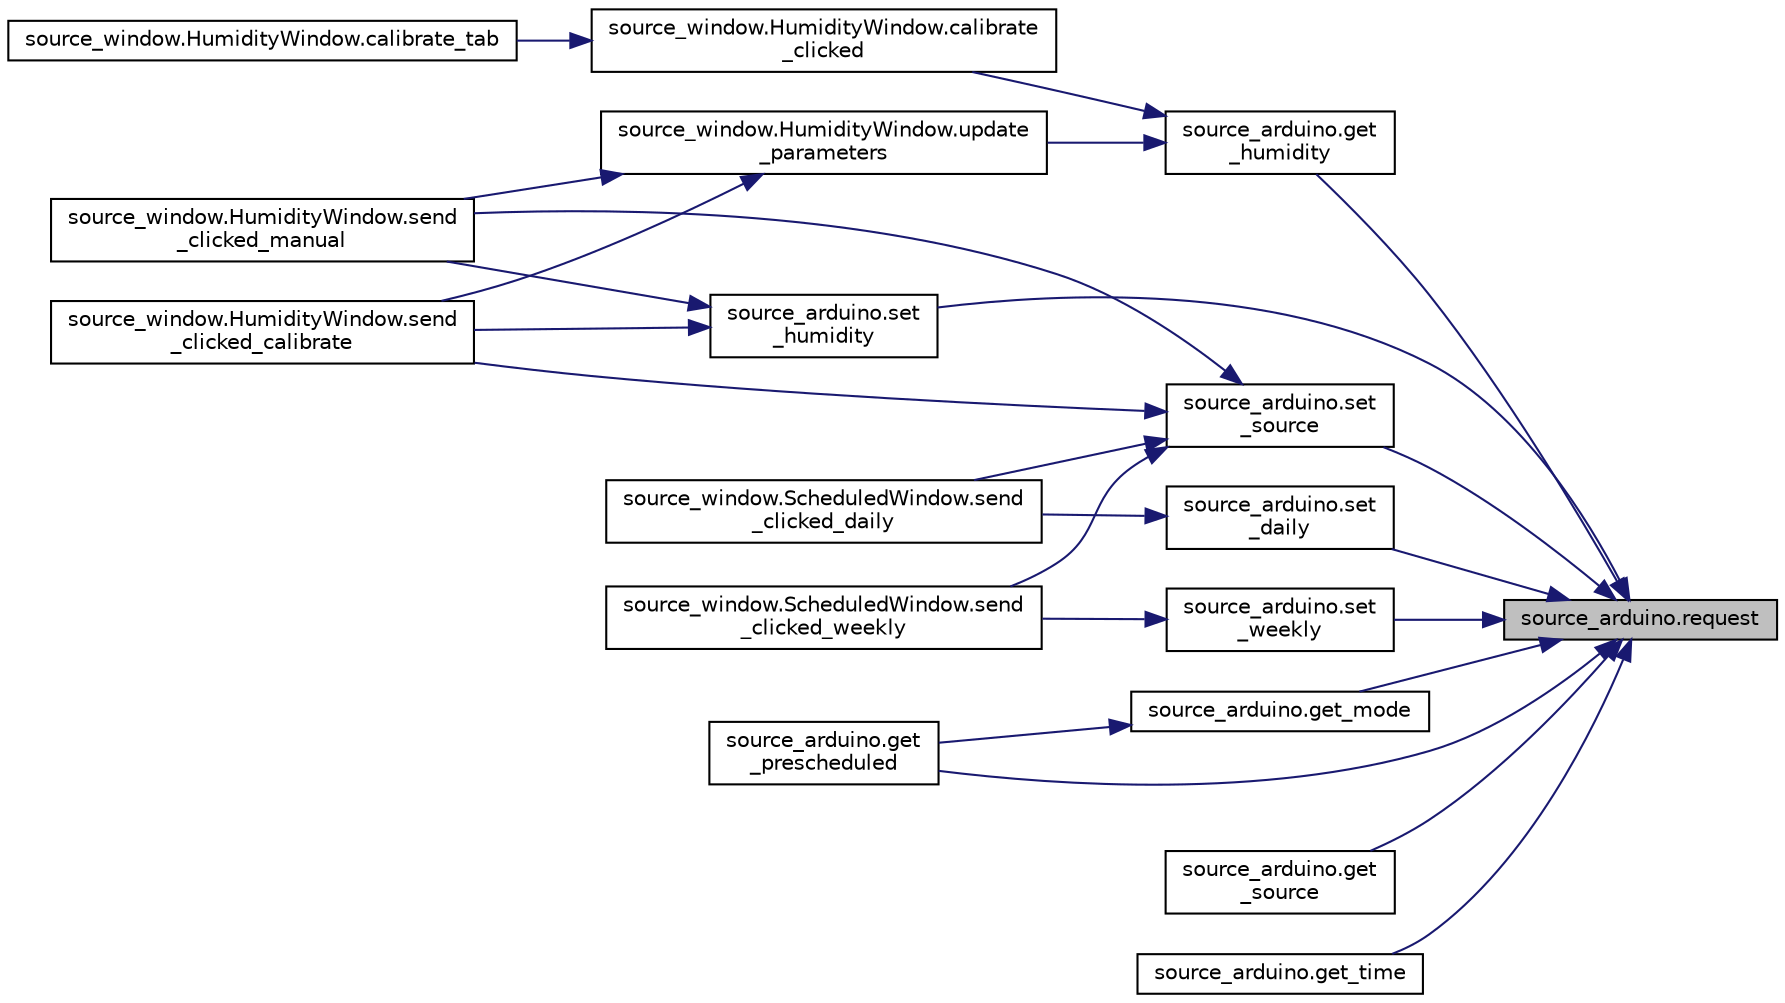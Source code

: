 digraph "source_arduino.request"
{
 // LATEX_PDF_SIZE
  edge [fontname="Helvetica",fontsize="10",labelfontname="Helvetica",labelfontsize="10"];
  node [fontname="Helvetica",fontsize="10",shape=record];
  rankdir="RL";
  Node1 [label="source_arduino.request",height=0.2,width=0.4,color="black", fillcolor="grey75", style="filled", fontcolor="black",tooltip="Writes to serial buffer expecting a response."];
  Node1 -> Node2 [dir="back",color="midnightblue",fontsize="10",style="solid",fontname="Helvetica"];
  Node2 [label="source_arduino.get\l_humidity",height=0.2,width=0.4,color="black", fillcolor="white", style="filled",URL="$namespacesource__arduino.html#a13e7b56a7aacbf4f4f90ad5c0cae1541",tooltip="Gets the current humidity."];
  Node2 -> Node3 [dir="back",color="midnightblue",fontsize="10",style="solid",fontname="Helvetica"];
  Node3 [label="source_window.HumidityWindow.calibrate\l_clicked",height=0.2,width=0.4,color="black", fillcolor="white", style="filled",URL="$classsource__window_1_1_humidity_window.html#a6e0217afecd5be65e3ec37313c2c2289",tooltip="Handler for the Calibrate button."];
  Node3 -> Node4 [dir="back",color="midnightblue",fontsize="10",style="solid",fontname="Helvetica"];
  Node4 [label="source_window.HumidityWindow.calibrate_tab",height=0.2,width=0.4,color="black", fillcolor="white", style="filled",URL="$classsource__window_1_1_humidity_window.html#aecdb65ad9547c803f878244f4d3f8042",tooltip="Calibrate mode."];
  Node2 -> Node5 [dir="back",color="midnightblue",fontsize="10",style="solid",fontname="Helvetica"];
  Node5 [label="source_window.HumidityWindow.update\l_parameters",height=0.2,width=0.4,color="black", fillcolor="white", style="filled",URL="$classsource__window_1_1_humidity_window.html#a6a544ba9c4ca7256c13f5e7a2ce84d06",tooltip="Updates the current parameters label."];
  Node5 -> Node6 [dir="back",color="midnightblue",fontsize="10",style="solid",fontname="Helvetica"];
  Node6 [label="source_window.HumidityWindow.send\l_clicked_calibrate",height=0.2,width=0.4,color="black", fillcolor="white", style="filled",URL="$classsource__window_1_1_humidity_window.html#a50c63124b35fee2152a1fd53ed1d0723",tooltip="Handler for the Calibrate Send button."];
  Node5 -> Node7 [dir="back",color="midnightblue",fontsize="10",style="solid",fontname="Helvetica"];
  Node7 [label="source_window.HumidityWindow.send\l_clicked_manual",height=0.2,width=0.4,color="black", fillcolor="white", style="filled",URL="$classsource__window_1_1_humidity_window.html#a8eb763fecb6147f2e0b1079cc2e078f0",tooltip="Handler for the Manual Send button."];
  Node1 -> Node8 [dir="back",color="midnightblue",fontsize="10",style="solid",fontname="Helvetica"];
  Node8 [label="source_arduino.get_mode",height=0.2,width=0.4,color="black", fillcolor="white", style="filled",URL="$namespacesource__arduino.html#a751099fdc7a68e952ba01a4d0019424c",tooltip="Gets the current operation mode."];
  Node8 -> Node9 [dir="back",color="midnightblue",fontsize="10",style="solid",fontname="Helvetica"];
  Node9 [label="source_arduino.get\l_prescheduled",height=0.2,width=0.4,color="black", fillcolor="white", style="filled",URL="$namespacesource__arduino.html#a469377050cf6494702e9742e8e2353e8",tooltip="Gets the parameters in use for both of the Pre-scheduled modes."];
  Node1 -> Node9 [dir="back",color="midnightblue",fontsize="10",style="solid",fontname="Helvetica"];
  Node1 -> Node10 [dir="back",color="midnightblue",fontsize="10",style="solid",fontname="Helvetica"];
  Node10 [label="source_arduino.get\l_source",height=0.2,width=0.4,color="black", fillcolor="white", style="filled",URL="$namespacesource__arduino.html#ab241567af80ec8dfea077f7525f54471",tooltip="Gets the current water source."];
  Node1 -> Node11 [dir="back",color="midnightblue",fontsize="10",style="solid",fontname="Helvetica"];
  Node11 [label="source_arduino.get_time",height=0.2,width=0.4,color="black", fillcolor="white", style="filled",URL="$namespacesource__arduino.html#a4ca674f0001c7b829e749bbf58dc6ee5",tooltip="Gets the time stored in the Arduino."];
  Node1 -> Node12 [dir="back",color="midnightblue",fontsize="10",style="solid",fontname="Helvetica"];
  Node12 [label="source_arduino.set\l_daily",height=0.2,width=0.4,color="black", fillcolor="white", style="filled",URL="$namespacesource__arduino.html#a319981249c7b50723473ac662b88fe21",tooltip="Sets the Arduino to Pre-scheduled - Daily mode as well as the parameters necessary."];
  Node12 -> Node13 [dir="back",color="midnightblue",fontsize="10",style="solid",fontname="Helvetica"];
  Node13 [label="source_window.ScheduledWindow.send\l_clicked_daily",height=0.2,width=0.4,color="black", fillcolor="white", style="filled",URL="$classsource__window_1_1_scheduled_window.html#a331e5a5cb0847cceeed193099e5262ed",tooltip="Handler for the Daily mode - Send button."];
  Node1 -> Node14 [dir="back",color="midnightblue",fontsize="10",style="solid",fontname="Helvetica"];
  Node14 [label="source_arduino.set\l_humidity",height=0.2,width=0.4,color="black", fillcolor="white", style="filled",URL="$namespacesource__arduino.html#afdda2efa804faee2449ee4c3e2679b50",tooltip="Sets the Arduino to Humidity control mode as well as the parameters necessary."];
  Node14 -> Node6 [dir="back",color="midnightblue",fontsize="10",style="solid",fontname="Helvetica"];
  Node14 -> Node7 [dir="back",color="midnightblue",fontsize="10",style="solid",fontname="Helvetica"];
  Node1 -> Node15 [dir="back",color="midnightblue",fontsize="10",style="solid",fontname="Helvetica"];
  Node15 [label="source_arduino.set\l_source",height=0.2,width=0.4,color="black", fillcolor="white", style="filled",URL="$namespacesource__arduino.html#a0d9de16f079e1668b9a39b3488427cb4",tooltip="Sets the current water source."];
  Node15 -> Node6 [dir="back",color="midnightblue",fontsize="10",style="solid",fontname="Helvetica"];
  Node15 -> Node13 [dir="back",color="midnightblue",fontsize="10",style="solid",fontname="Helvetica"];
  Node15 -> Node7 [dir="back",color="midnightblue",fontsize="10",style="solid",fontname="Helvetica"];
  Node15 -> Node16 [dir="back",color="midnightblue",fontsize="10",style="solid",fontname="Helvetica"];
  Node16 [label="source_window.ScheduledWindow.send\l_clicked_weekly",height=0.2,width=0.4,color="black", fillcolor="white", style="filled",URL="$classsource__window_1_1_scheduled_window.html#a678b40817ac982fb0c69d88c0effc471",tooltip="Handler for the Weekly mode - Send button."];
  Node1 -> Node17 [dir="back",color="midnightblue",fontsize="10",style="solid",fontname="Helvetica"];
  Node17 [label="source_arduino.set\l_weekly",height=0.2,width=0.4,color="black", fillcolor="white", style="filled",URL="$namespacesource__arduino.html#a4a27648608df74b7045760644e372ba6",tooltip="Sets the Arduino to Pre-scheduled - Weekly mode as well as the parameters necessary."];
  Node17 -> Node16 [dir="back",color="midnightblue",fontsize="10",style="solid",fontname="Helvetica"];
}
